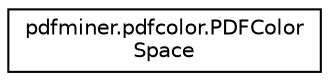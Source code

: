 digraph "Graphical Class Hierarchy"
{
 // LATEX_PDF_SIZE
  edge [fontname="Helvetica",fontsize="10",labelfontname="Helvetica",labelfontsize="10"];
  node [fontname="Helvetica",fontsize="10",shape=record];
  rankdir="LR";
  Node0 [label="pdfminer.pdfcolor.PDFColor\lSpace",height=0.2,width=0.4,color="black", fillcolor="white", style="filled",URL="$classpdfminer_1_1pdfcolor_1_1PDFColorSpace.html",tooltip=" "];
}
